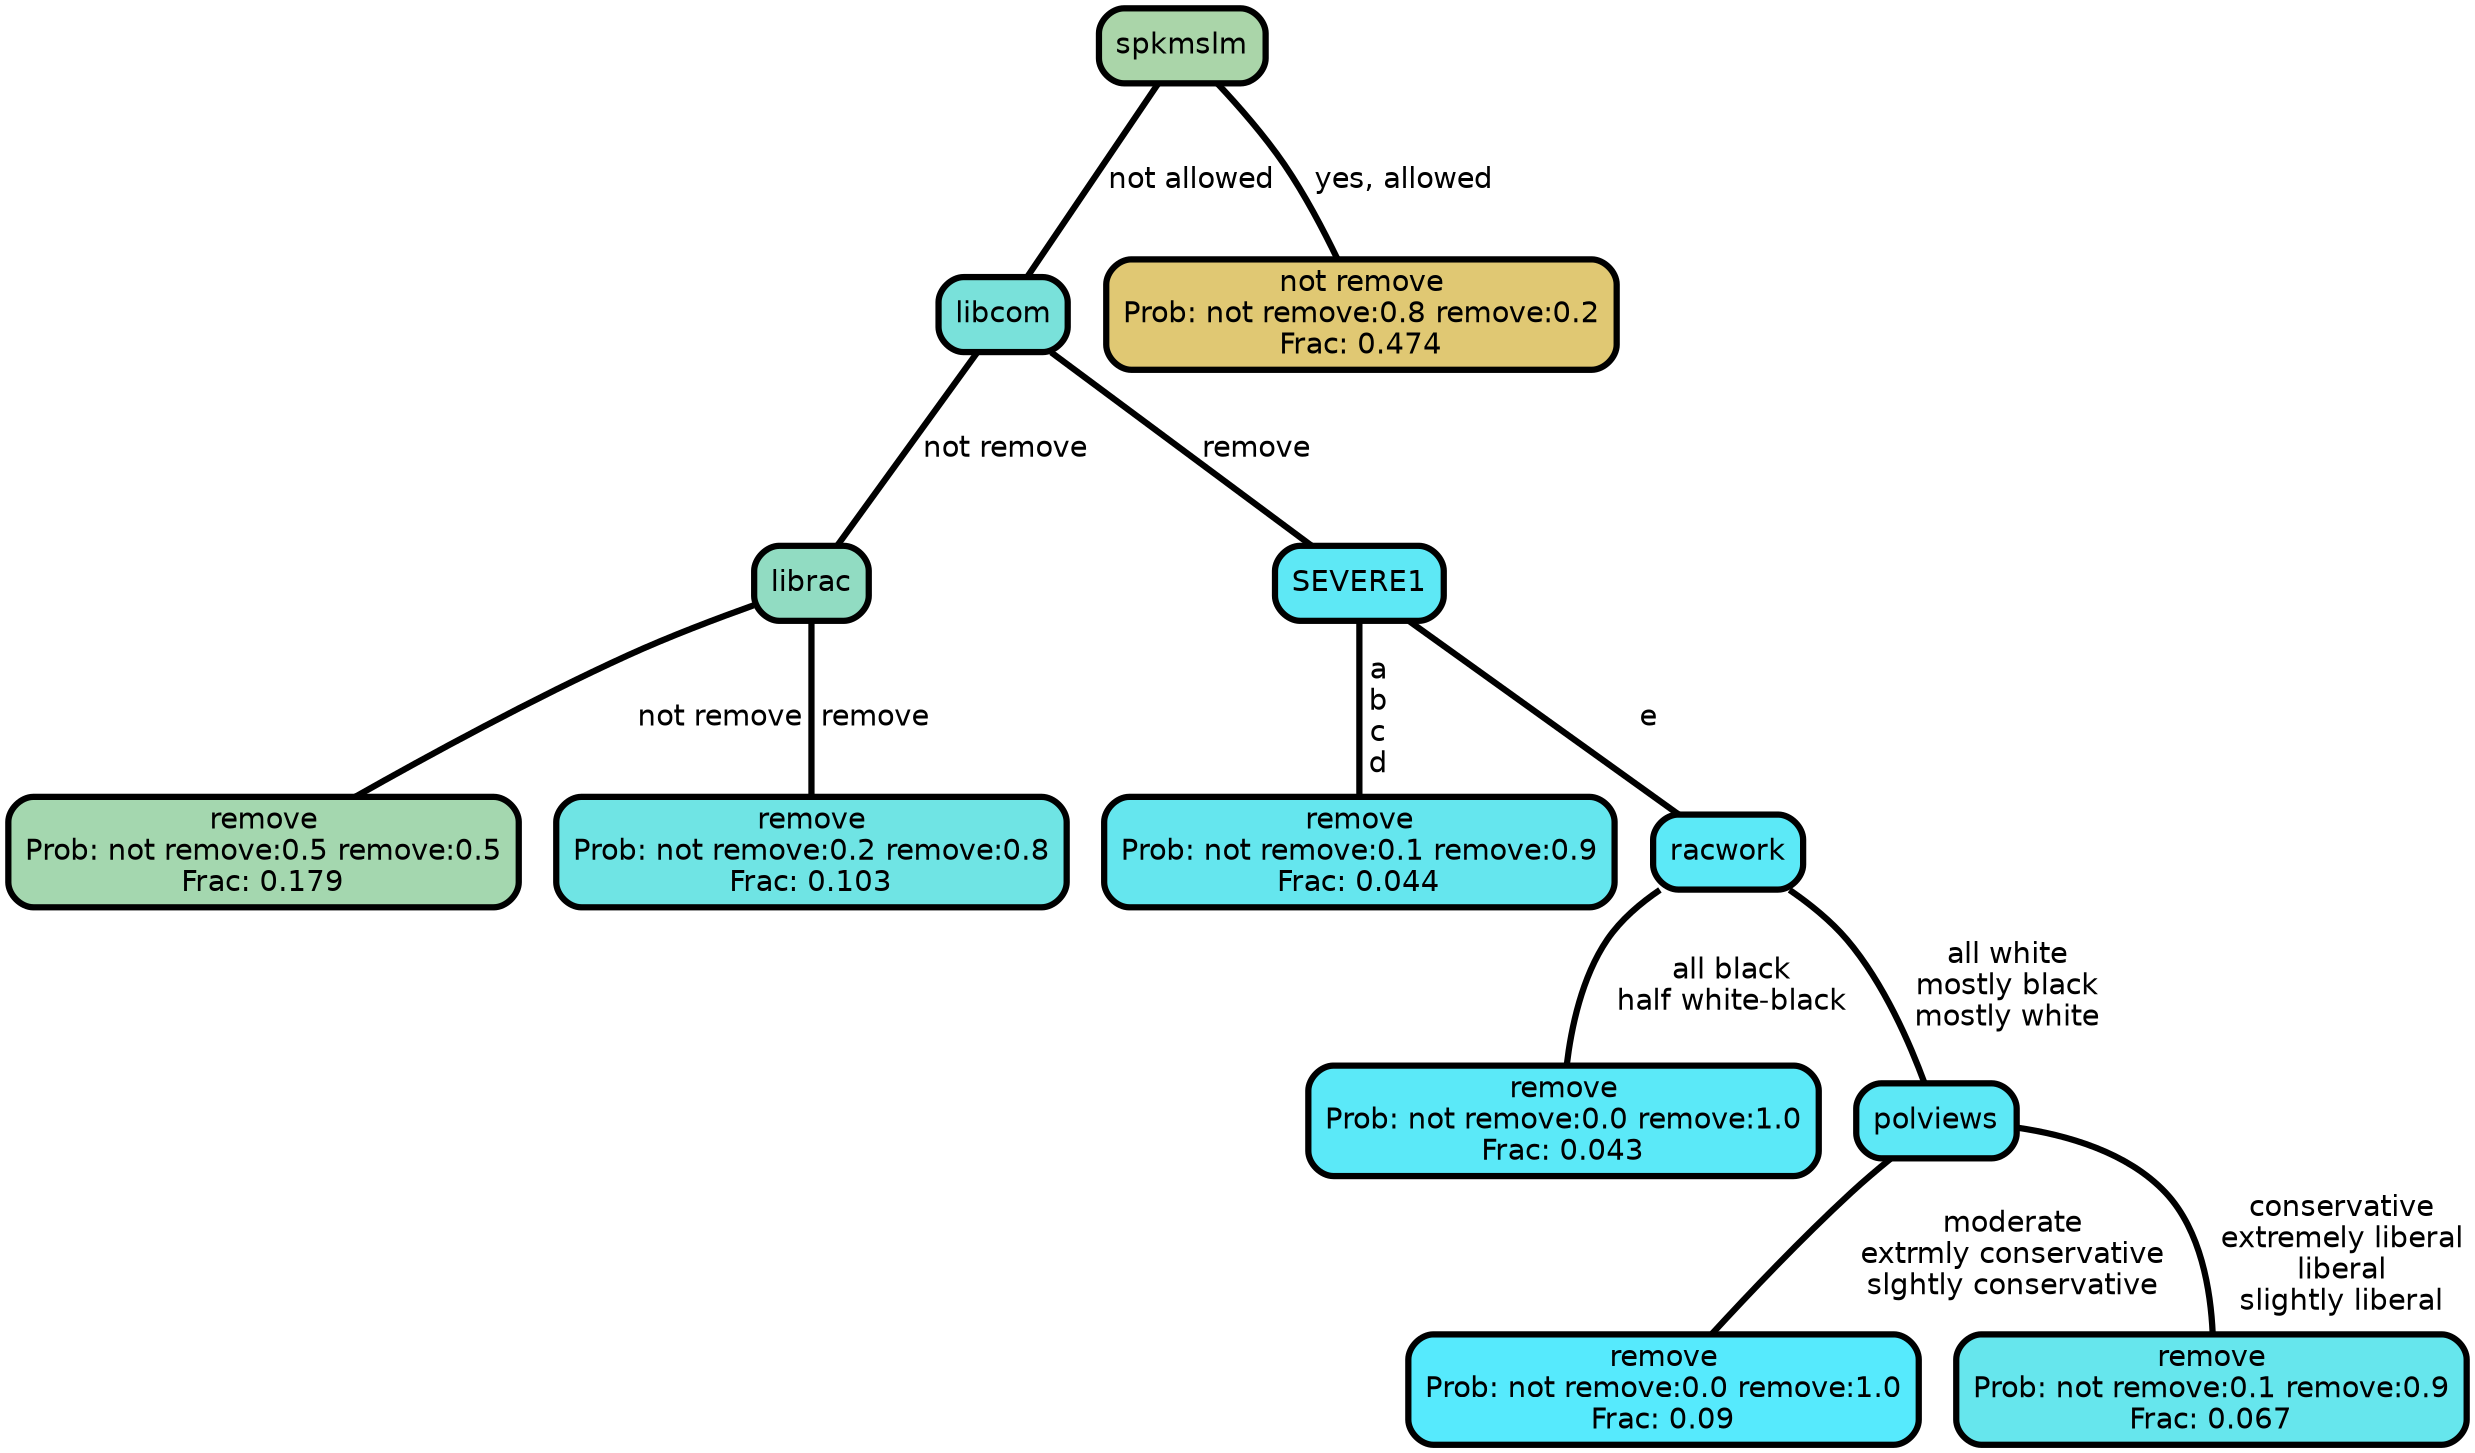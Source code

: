 graph Tree {
node [shape=box, style="filled, rounded",color="black",penwidth="3",fontcolor="black",                 fontname=helvetica] ;
graph [ranksep="0 equally", splines=straight,                 bgcolor=transparent, dpi=200] ;
edge [fontname=helvetica, color=black] ;
0 [label="remove
Prob: not remove:0.5 remove:0.5
Frac: 0.179", fillcolor="#a4d7af"] ;
1 [label="librac", fillcolor="#91dcc2"] ;
2 [label="remove
Prob: not remove:0.2 remove:0.8
Frac: 0.103", fillcolor="#6fe4e4"] ;
3 [label="libcom", fillcolor="#79e1da"] ;
4 [label="remove
Prob: not remove:0.1 remove:0.9
Frac: 0.044", fillcolor="#65e6ee"] ;
5 [label="SEVERE1", fillcolor="#5ee8f5"] ;
6 [label="remove
Prob: not remove:0.0 remove:1.0
Frac: 0.043", fillcolor="#5be9f8"] ;
7 [label="racwork", fillcolor="#5ce9f7"] ;
8 [label="remove
Prob: not remove:0.0 remove:1.0
Frac: 0.09", fillcolor="#56eafd"] ;
9 [label="polviews", fillcolor="#5de8f6"] ;
10 [label="remove
Prob: not remove:0.1 remove:0.9
Frac: 0.067", fillcolor="#66e6ed"] ;
11 [label="spkmslm", fillcolor="#aad5a9"] ;
12 [label="not remove
Prob: not remove:0.8 remove:0.2
Frac: 0.474", fillcolor="#e0c873"] ;
1 -- 0 [label=" not remove",penwidth=3] ;
1 -- 2 [label=" remove",penwidth=3] ;
3 -- 1 [label=" not remove",penwidth=3] ;
3 -- 5 [label=" remove",penwidth=3] ;
5 -- 4 [label=" a\n b\n c\n d",penwidth=3] ;
5 -- 7 [label=" e",penwidth=3] ;
7 -- 6 [label=" all black\n half white-black",penwidth=3] ;
7 -- 9 [label=" all white\n mostly black\n mostly white",penwidth=3] ;
9 -- 8 [label=" moderate\n extrmly conservative\n slghtly conservative",penwidth=3] ;
9 -- 10 [label=" conservative\n extremely liberal\n liberal\n slightly liberal",penwidth=3] ;
11 -- 3 [label=" not allowed",penwidth=3] ;
11 -- 12 [label=" yes, allowed",penwidth=3] ;
{rank = same;}}